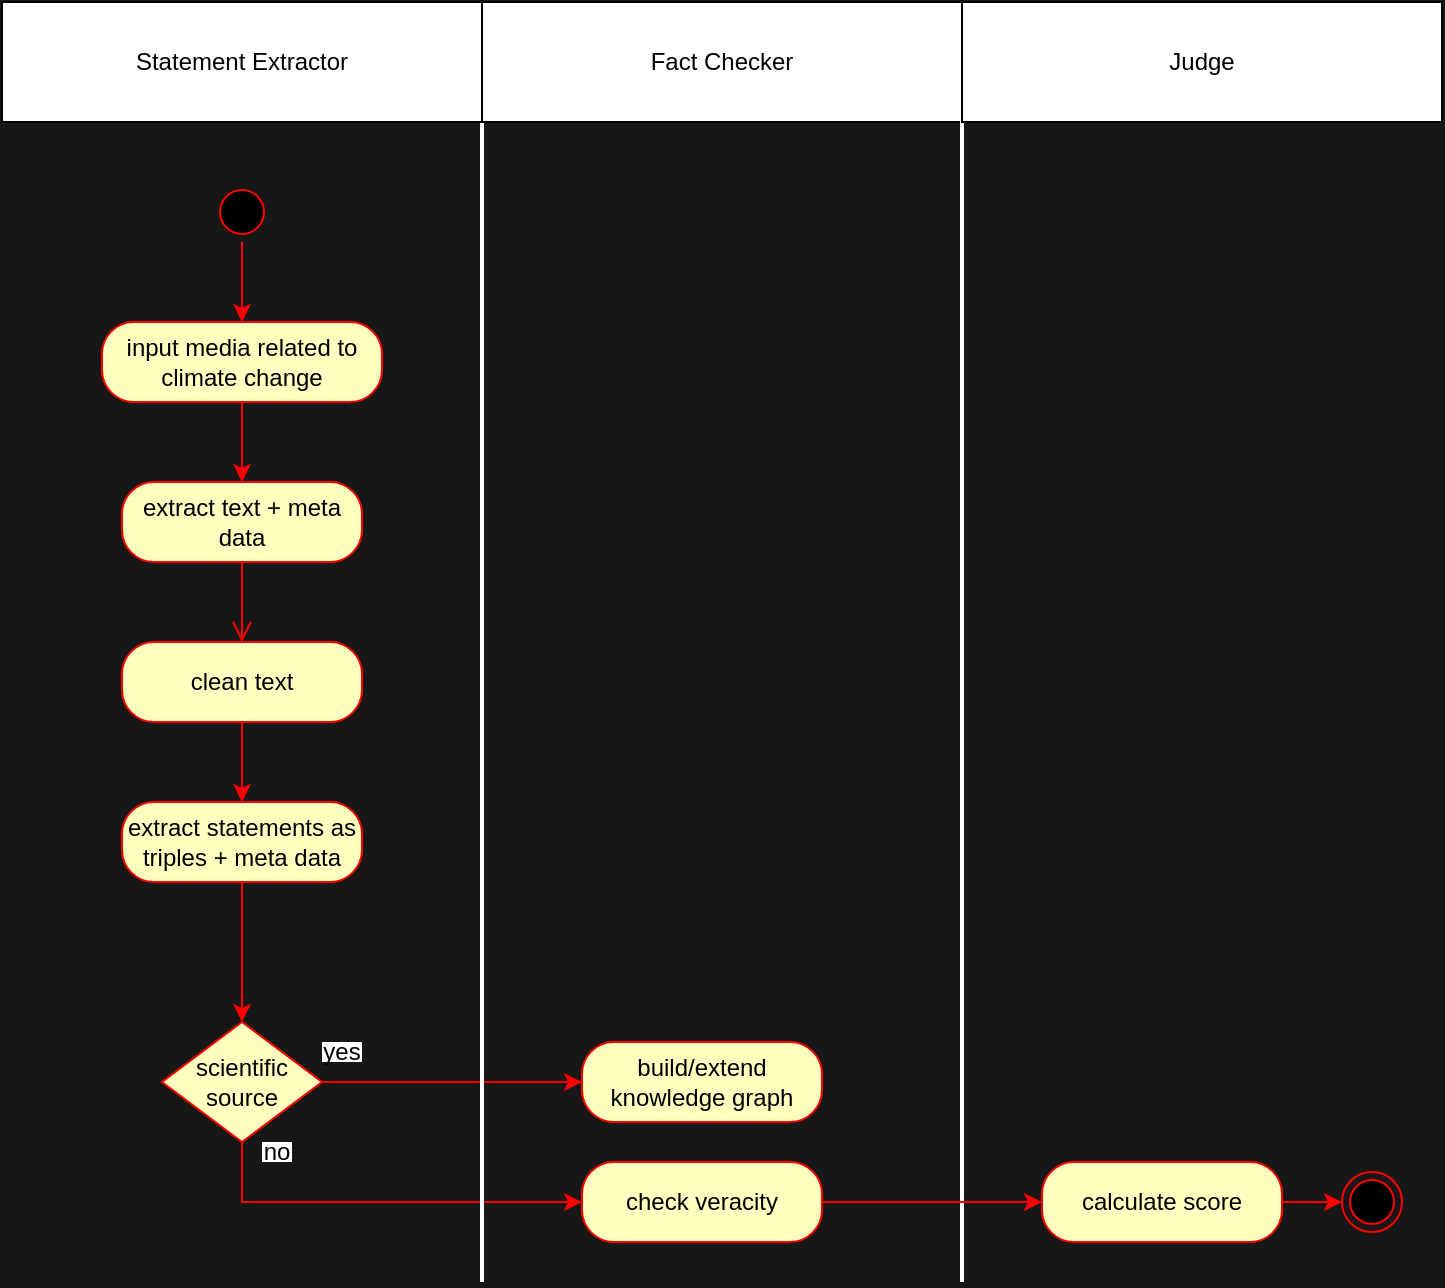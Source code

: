 <mxfile version="22.0.8" type="github" pages="4">
  <diagram name="Page-1" id="6PwL9THuTXQETxezhcvU">
    <mxGraphModel dx="1040" dy="1838" grid="1" gridSize="10" guides="1" tooltips="1" connect="1" arrows="1" fold="1" page="1" pageScale="1" pageWidth="850" pageHeight="1100" background="#171717" math="0" shadow="0">
      <root>
        <mxCell id="0" />
        <mxCell id="1" parent="0" />
        <mxCell id="rBRFKL85ZoXt2RptkA51-22" value="" style="ellipse;html=1;shape=endState;fillColor=#000000;strokeColor=#ff0000;" parent="1" vertex="1">
          <mxGeometry x="670" y="585" width="30" height="30" as="geometry" />
        </mxCell>
        <mxCell id="rBRFKL85ZoXt2RptkA51-33" value="extract text + meta data" style="rounded=1;whiteSpace=wrap;html=1;arcSize=40;fontColor=#000000;fillColor=#ffffc0;strokeColor=#ff0000;" parent="1" vertex="1">
          <mxGeometry x="60" y="240" width="120" height="40" as="geometry" />
        </mxCell>
        <mxCell id="rBRFKL85ZoXt2RptkA51-34" value="" style="edgeStyle=orthogonalEdgeStyle;html=1;verticalAlign=bottom;endArrow=open;endSize=8;strokeColor=#FF0000;rounded=0;entryX=0.5;entryY=0;entryDx=0;entryDy=0;" parent="1" source="rBRFKL85ZoXt2RptkA51-33" target="rBRFKL85ZoXt2RptkA51-35" edge="1">
          <mxGeometry relative="1" as="geometry">
            <mxPoint x="55" y="360" as="targetPoint" />
          </mxGeometry>
        </mxCell>
        <mxCell id="rBRFKL85ZoXt2RptkA51-40" value="" style="edgeStyle=orthogonalEdgeStyle;rounded=0;orthogonalLoop=1;jettySize=auto;html=1;strokeColor=#FF0000;" parent="1" source="rBRFKL85ZoXt2RptkA51-35" target="rBRFKL85ZoXt2RptkA51-39" edge="1">
          <mxGeometry relative="1" as="geometry" />
        </mxCell>
        <mxCell id="rBRFKL85ZoXt2RptkA51-35" value="clean text" style="rounded=1;whiteSpace=wrap;html=1;arcSize=40;fontColor=#000000;fillColor=#ffffc0;strokeColor=#ff0000;" parent="1" vertex="1">
          <mxGeometry x="60" y="320" width="120" height="40" as="geometry" />
        </mxCell>
        <mxCell id="rBRFKL85ZoXt2RptkA51-55" style="edgeStyle=orthogonalEdgeStyle;rounded=0;orthogonalLoop=1;jettySize=auto;html=1;exitX=0.5;exitY=1;exitDx=0;exitDy=0;entryX=0.5;entryY=0;entryDx=0;entryDy=0;strokeColor=#FF0000;" parent="1" source="rBRFKL85ZoXt2RptkA51-39" target="rBRFKL85ZoXt2RptkA51-52" edge="1">
          <mxGeometry relative="1" as="geometry" />
        </mxCell>
        <mxCell id="rBRFKL85ZoXt2RptkA51-39" value="extract statements as triples + meta data" style="rounded=1;whiteSpace=wrap;html=1;arcSize=40;fontColor=#000000;fillColor=#ffffc0;strokeColor=#ff0000;" parent="1" vertex="1">
          <mxGeometry x="60" y="400" width="120" height="40" as="geometry" />
        </mxCell>
        <mxCell id="rBRFKL85ZoXt2RptkA51-81" style="edgeStyle=orthogonalEdgeStyle;rounded=0;orthogonalLoop=1;jettySize=auto;html=1;exitX=0.5;exitY=1;exitDx=0;exitDy=0;entryX=0.5;entryY=0;entryDx=0;entryDy=0;strokeColor=#FF0000;" parent="1" source="rBRFKL85ZoXt2RptkA51-41" target="rBRFKL85ZoXt2RptkA51-72" edge="1">
          <mxGeometry relative="1" as="geometry" />
        </mxCell>
        <mxCell id="rBRFKL85ZoXt2RptkA51-41" value="" style="ellipse;html=1;shape=startState;fillColor=#000000;strokeColor=#ff0000;" parent="1" vertex="1">
          <mxGeometry x="105" y="90" width="30" height="30" as="geometry" />
        </mxCell>
        <mxCell id="rBRFKL85ZoXt2RptkA51-51" value="build/extend knowledge graph" style="rounded=1;whiteSpace=wrap;html=1;arcSize=40;fontColor=#000000;fillColor=#ffffc0;strokeColor=#ff0000;" parent="1" vertex="1">
          <mxGeometry x="290" y="520" width="120" height="40" as="geometry" />
        </mxCell>
        <mxCell id="rBRFKL85ZoXt2RptkA51-74" style="edgeStyle=orthogonalEdgeStyle;rounded=0;orthogonalLoop=1;jettySize=auto;html=1;exitX=0.5;exitY=1;exitDx=0;exitDy=0;entryX=0;entryY=0.5;entryDx=0;entryDy=0;strokeColor=#FF0000;" parent="1" source="rBRFKL85ZoXt2RptkA51-52" target="rBRFKL85ZoXt2RptkA51-69" edge="1">
          <mxGeometry relative="1" as="geometry">
            <mxPoint x="110" y="550" as="sourcePoint" />
            <mxPoint x="280" y="600" as="targetPoint" />
            <Array as="points">
              <mxPoint x="120" y="600" />
            </Array>
          </mxGeometry>
        </mxCell>
        <mxCell id="rBRFKL85ZoXt2RptkA51-88" style="edgeStyle=orthogonalEdgeStyle;rounded=0;orthogonalLoop=1;jettySize=auto;html=1;exitX=1;exitY=0.5;exitDx=0;exitDy=0;entryX=0;entryY=0.5;entryDx=0;entryDy=0;strokeColor=#FF0000;" parent="1" source="rBRFKL85ZoXt2RptkA51-52" target="rBRFKL85ZoXt2RptkA51-51" edge="1">
          <mxGeometry relative="1" as="geometry" />
        </mxCell>
        <mxCell id="rBRFKL85ZoXt2RptkA51-52" value="scientific&lt;br&gt;source" style="rhombus;whiteSpace=wrap;html=1;fontColor=#000000;fillColor=#ffffc0;strokeColor=#ff0000;" parent="1" vertex="1">
          <mxGeometry x="80" y="510" width="80" height="60" as="geometry" />
        </mxCell>
        <mxCell id="rBRFKL85ZoXt2RptkA51-58" value="" style="endArrow=none;html=1;rounded=0;strokeColor=#FFFFFF;strokeWidth=2;" parent="1" edge="1">
          <mxGeometry width="50" height="50" relative="1" as="geometry">
            <mxPoint x="240" y="640" as="sourcePoint" />
            <mxPoint x="240" as="targetPoint" />
          </mxGeometry>
        </mxCell>
        <mxCell id="rBRFKL85ZoXt2RptkA51-59" value="" style="endArrow=none;html=1;rounded=0;strokeColor=#FFFFFF;strokeWidth=2;" parent="1" edge="1">
          <mxGeometry width="50" height="50" relative="1" as="geometry">
            <mxPoint x="600" as="sourcePoint" />
            <mxPoint x="600" as="targetPoint" />
          </mxGeometry>
        </mxCell>
        <mxCell id="rBRFKL85ZoXt2RptkA51-61" value="Statement Extractor" style="rounded=0;whiteSpace=wrap;html=1;" parent="1" vertex="1">
          <mxGeometry width="240" height="60" as="geometry" />
        </mxCell>
        <mxCell id="rBRFKL85ZoXt2RptkA51-64" value="Fact Checker" style="rounded=0;whiteSpace=wrap;html=1;" parent="1" vertex="1">
          <mxGeometry x="240" width="240" height="60" as="geometry" />
        </mxCell>
        <mxCell id="rBRFKL85ZoXt2RptkA51-65" value="" style="endArrow=none;html=1;rounded=0;strokeColor=#FFFFFF;strokeWidth=2;" parent="1" edge="1">
          <mxGeometry width="50" height="50" relative="1" as="geometry">
            <mxPoint x="480" y="640" as="sourcePoint" />
            <mxPoint x="480" y="10" as="targetPoint" />
          </mxGeometry>
        </mxCell>
        <mxCell id="rBRFKL85ZoXt2RptkA51-66" value="Judge" style="rounded=0;whiteSpace=wrap;html=1;" parent="1" vertex="1">
          <mxGeometry x="480" width="240" height="60" as="geometry" />
        </mxCell>
        <mxCell id="rBRFKL85ZoXt2RptkA51-83" style="edgeStyle=orthogonalEdgeStyle;rounded=0;orthogonalLoop=1;jettySize=auto;html=1;exitX=1;exitY=0.5;exitDx=0;exitDy=0;entryX=0;entryY=0.5;entryDx=0;entryDy=0;strokeColor=#FF0000;" parent="1" source="rBRFKL85ZoXt2RptkA51-69" target="rBRFKL85ZoXt2RptkA51-70" edge="1">
          <mxGeometry relative="1" as="geometry" />
        </mxCell>
        <mxCell id="rBRFKL85ZoXt2RptkA51-69" value="check veracity" style="rounded=1;whiteSpace=wrap;html=1;arcSize=40;fontColor=#000000;fillColor=#ffffc0;strokeColor=#ff0000;" parent="1" vertex="1">
          <mxGeometry x="290" y="580" width="120" height="40" as="geometry" />
        </mxCell>
        <mxCell id="rBRFKL85ZoXt2RptkA51-85" style="edgeStyle=orthogonalEdgeStyle;rounded=0;orthogonalLoop=1;jettySize=auto;html=1;exitX=1;exitY=0.5;exitDx=0;exitDy=0;entryX=0;entryY=0.5;entryDx=0;entryDy=0;strokeColor=#FF0000;" parent="1" source="rBRFKL85ZoXt2RptkA51-70" target="rBRFKL85ZoXt2RptkA51-22" edge="1">
          <mxGeometry relative="1" as="geometry" />
        </mxCell>
        <mxCell id="rBRFKL85ZoXt2RptkA51-70" value="calculate score" style="rounded=1;whiteSpace=wrap;html=1;arcSize=40;fontColor=#000000;fillColor=#ffffc0;strokeColor=#ff0000;" parent="1" vertex="1">
          <mxGeometry x="520" y="580" width="120" height="40" as="geometry" />
        </mxCell>
        <mxCell id="rBRFKL85ZoXt2RptkA51-82" style="edgeStyle=orthogonalEdgeStyle;rounded=0;orthogonalLoop=1;jettySize=auto;html=1;exitX=0.5;exitY=1;exitDx=0;exitDy=0;strokeColor=#FF0000;" parent="1" source="rBRFKL85ZoXt2RptkA51-72" target="rBRFKL85ZoXt2RptkA51-33" edge="1">
          <mxGeometry relative="1" as="geometry" />
        </mxCell>
        <mxCell id="rBRFKL85ZoXt2RptkA51-72" value="input media related to climate change" style="rounded=1;whiteSpace=wrap;html=1;arcSize=40;fontColor=#000000;fillColor=#ffffc0;strokeColor=#ff0000;" parent="1" vertex="1">
          <mxGeometry x="50" y="160" width="140" height="40" as="geometry" />
        </mxCell>
        <mxCell id="rBRFKL85ZoXt2RptkA51-75" value="no" style="text;strokeColor=none;align=center;fillColor=default;html=1;verticalAlign=middle;whiteSpace=wrap;rounded=0;" parent="1" vertex="1">
          <mxGeometry x="130" y="570" width="15" height="10" as="geometry" />
        </mxCell>
        <mxCell id="rBRFKL85ZoXt2RptkA51-89" value="yes" style="text;strokeColor=none;align=center;fillColor=default;html=1;verticalAlign=middle;whiteSpace=wrap;rounded=0;" parent="1" vertex="1">
          <mxGeometry x="160" y="520" width="20" height="10" as="geometry" />
        </mxCell>
      </root>
    </mxGraphModel>
  </diagram>
  <diagram id="lGetEMBdmxzdyPr7JEyQ" name="Page-2">
    <mxGraphModel dx="1422" dy="406" grid="1" gridSize="10" guides="1" tooltips="1" connect="1" arrows="1" fold="1" page="1" pageScale="1" pageWidth="850" pageHeight="1100" math="0" shadow="0">
      <root>
        <mxCell id="0" />
        <mxCell id="1" parent="0" />
        <mxCell id="J75YG8kReMQtk5t4Lioj-1" value="Statement Extractor" style="rounded=0;whiteSpace=wrap;html=1;" parent="1" vertex="1">
          <mxGeometry width="240" height="60" as="geometry" />
        </mxCell>
        <mxCell id="8sirWjhKxw8RXFy1vJTU-16" style="edgeStyle=orthogonalEdgeStyle;rounded=0;orthogonalLoop=1;jettySize=auto;html=1;entryX=0.5;entryY=0;entryDx=0;entryDy=0;" parent="1" source="68Im0kqFf3SzICfyjNJN-3" target="8sirWjhKxw8RXFy1vJTU-4" edge="1">
          <mxGeometry relative="1" as="geometry" />
        </mxCell>
        <mxCell id="68Im0kqFf3SzICfyjNJN-3" value="Sentence segmentation" style="rounded=1;whiteSpace=wrap;html=1;arcSize=40;fontColor=#000000;fillColor=#ffffc0;strokeColor=#ff0000;" parent="1" vertex="1">
          <mxGeometry x="60" y="160" width="120" height="40" as="geometry" />
        </mxCell>
        <mxCell id="68Im0kqFf3SzICfyjNJN-5" value="" style="ellipse;html=1;shape=startState;fillColor=#000000;strokeColor=#ff0000;" parent="1" vertex="1">
          <mxGeometry x="105" y="90" width="30" height="30" as="geometry" />
        </mxCell>
        <mxCell id="68Im0kqFf3SzICfyjNJN-6" value="" style="edgeStyle=orthogonalEdgeStyle;html=1;verticalAlign=bottom;endArrow=open;endSize=8;strokeColor=#ff0000;rounded=0;entryX=0.5;entryY=0;entryDx=0;entryDy=0;" parent="1" source="68Im0kqFf3SzICfyjNJN-5" target="68Im0kqFf3SzICfyjNJN-3" edge="1">
          <mxGeometry relative="1" as="geometry">
            <mxPoint x="195" y="210" as="targetPoint" />
          </mxGeometry>
        </mxCell>
        <mxCell id="8sirWjhKxw8RXFy1vJTU-1" value="" style="shape=line;html=1;strokeWidth=6;strokeColor=#ff0000;" parent="1" vertex="1">
          <mxGeometry x="-10" y="620" width="260" height="10" as="geometry" />
        </mxCell>
        <mxCell id="8sirWjhKxw8RXFy1vJTU-4" value="Tokenization" style="rounded=1;whiteSpace=wrap;html=1;arcSize=40;fontColor=#000000;fillColor=#ffffc0;strokeColor=#ff0000;" parent="1" vertex="1">
          <mxGeometry x="60" y="240" width="120" height="40" as="geometry" />
        </mxCell>
        <mxCell id="8sirWjhKxw8RXFy1vJTU-5" value="" style="edgeStyle=orthogonalEdgeStyle;html=1;verticalAlign=bottom;endArrow=open;endSize=8;strokeColor=#ff0000;rounded=0;" parent="1" source="8sirWjhKxw8RXFy1vJTU-4" target="8sirWjhKxw8RXFy1vJTU-10" edge="1">
          <mxGeometry relative="1" as="geometry">
            <mxPoint x="60" y="400" as="targetPoint" />
          </mxGeometry>
        </mxCell>
        <mxCell id="8sirWjhKxw8RXFy1vJTU-6" value="Activity" style="rounded=1;whiteSpace=wrap;html=1;arcSize=40;fontColor=#000000;fillColor=#ffffc0;strokeColor=#ff0000;" parent="1" vertex="1">
          <mxGeometry x="130" y="650" width="120" height="40" as="geometry" />
        </mxCell>
        <mxCell id="8sirWjhKxw8RXFy1vJTU-7" value="" style="edgeStyle=orthogonalEdgeStyle;html=1;verticalAlign=bottom;endArrow=open;endSize=8;strokeColor=#ff0000;rounded=0;exitX=0.5;exitY=1;exitDx=0;exitDy=0;" parent="1" source="8sirWjhKxw8RXFy1vJTU-6" edge="1">
          <mxGeometry relative="1" as="geometry">
            <mxPoint x="380" y="700" as="targetPoint" />
            <mxPoint x="280" y="360" as="sourcePoint" />
          </mxGeometry>
        </mxCell>
        <mxCell id="8sirWjhKxw8RXFy1vJTU-10" value="Acronym expansion" style="rounded=1;whiteSpace=wrap;html=1;arcSize=40;fontColor=#000000;fillColor=#ffffc0;strokeColor=#ff0000;" parent="1" vertex="1">
          <mxGeometry x="60" y="320" width="120" height="40" as="geometry" />
        </mxCell>
        <mxCell id="8sirWjhKxw8RXFy1vJTU-11" value="" style="edgeStyle=orthogonalEdgeStyle;html=1;verticalAlign=bottom;endArrow=open;endSize=8;strokeColor=#ff0000;rounded=0;entryX=0.5;entryY=0;entryDx=0;entryDy=0;" parent="1" source="8sirWjhKxw8RXFy1vJTU-10" target="8sirWjhKxw8RXFy1vJTU-12" edge="1">
          <mxGeometry relative="1" as="geometry">
            <mxPoint x="100" y="520" as="targetPoint" />
          </mxGeometry>
        </mxCell>
        <mxCell id="8sirWjhKxw8RXFy1vJTU-17" style="edgeStyle=orthogonalEdgeStyle;rounded=0;orthogonalLoop=1;jettySize=auto;html=1;exitX=0.5;exitY=1;exitDx=0;exitDy=0;entryX=0.5;entryY=0;entryDx=0;entryDy=0;" parent="1" source="8sirWjhKxw8RXFy1vJTU-12" target="8sirWjhKxw8RXFy1vJTU-13" edge="1">
          <mxGeometry relative="1" as="geometry" />
        </mxCell>
        <mxCell id="8sirWjhKxw8RXFy1vJTU-12" value="Normalisation" style="rounded=1;whiteSpace=wrap;html=1;arcSize=40;fontColor=#000000;fillColor=#ffffc0;strokeColor=#ff0000;" parent="1" vertex="1">
          <mxGeometry x="60" y="400" width="120" height="40" as="geometry" />
        </mxCell>
        <mxCell id="8sirWjhKxw8RXFy1vJTU-18" style="edgeStyle=orthogonalEdgeStyle;rounded=0;orthogonalLoop=1;jettySize=auto;html=1;exitX=0.5;exitY=1;exitDx=0;exitDy=0;entryX=0.5;entryY=0;entryDx=0;entryDy=0;" parent="1" source="8sirWjhKxw8RXFy1vJTU-13" target="8sirWjhKxw8RXFy1vJTU-14" edge="1">
          <mxGeometry relative="1" as="geometry" />
        </mxCell>
        <mxCell id="8sirWjhKxw8RXFy1vJTU-13" value="Multiword identification" style="rounded=1;whiteSpace=wrap;html=1;arcSize=40;fontColor=#000000;fillColor=#ffffc0;strokeColor=#ff0000;" parent="1" vertex="1">
          <mxGeometry x="60" y="485" width="120" height="40" as="geometry" />
        </mxCell>
        <mxCell id="8sirWjhKxw8RXFy1vJTU-14" value="Lemmatization" style="rounded=1;whiteSpace=wrap;html=1;arcSize=40;fontColor=#000000;fillColor=#ffffc0;strokeColor=#ff0000;" parent="1" vertex="1">
          <mxGeometry x="60" y="560" width="120" height="40" as="geometry" />
        </mxCell>
        <mxCell id="8sirWjhKxw8RXFy1vJTU-15" value="Stop words removal" style="rounded=1;whiteSpace=wrap;html=1;arcSize=40;fontColor=#000000;fillColor=#ffffc0;strokeColor=#ff0000;" parent="1" vertex="1">
          <mxGeometry x="-10" y="650" width="120" height="40" as="geometry" />
        </mxCell>
        <mxCell id="8sirWjhKxw8RXFy1vJTU-20" value="" style="ellipse;html=1;shape=startState;fillColor=#000000;strokeColor=#ff0000;" parent="1" vertex="1">
          <mxGeometry x="500" y="100" width="30" height="30" as="geometry" />
        </mxCell>
        <mxCell id="8sirWjhKxw8RXFy1vJTU-21" value="" style="edgeStyle=orthogonalEdgeStyle;html=1;verticalAlign=bottom;endArrow=open;endSize=8;strokeColor=#ff0000;rounded=0;entryX=0.5;entryY=0;entryDx=0;entryDy=0;" parent="1" source="8sirWjhKxw8RXFy1vJTU-20" target="8sirWjhKxw8RXFy1vJTU-22" edge="1">
          <mxGeometry relative="1" as="geometry">
            <mxPoint x="515" y="190" as="targetPoint" />
          </mxGeometry>
        </mxCell>
        <mxCell id="8sirWjhKxw8RXFy1vJTU-22" value="spaCy Doc" style="rounded=1;whiteSpace=wrap;html=1;arcSize=40;fontColor=#000000;fillColor=#ffffc0;strokeColor=#ff0000;" parent="1" vertex="1">
          <mxGeometry x="455" y="160" width="120" height="40" as="geometry" />
        </mxCell>
        <mxCell id="8sirWjhKxw8RXFy1vJTU-23" value="" style="edgeStyle=orthogonalEdgeStyle;html=1;verticalAlign=bottom;endArrow=open;endSize=8;strokeColor=#ff0000;rounded=0;entryX=0.5;entryY=0;entryDx=0;entryDy=0;" parent="1" source="8sirWjhKxw8RXFy1vJTU-22" target="8sirWjhKxw8RXFy1vJTU-24" edge="1">
          <mxGeometry relative="1" as="geometry">
            <mxPoint x="515" y="280" as="targetPoint" />
          </mxGeometry>
        </mxCell>
        <mxCell id="8sirWjhKxw8RXFy1vJTU-24" value="AMR graph&lt;br&gt;(amrlib/penman)" style="rounded=1;whiteSpace=wrap;html=1;arcSize=40;fontColor=#000000;fillColor=#ffffc0;strokeColor=#ff0000;" parent="1" vertex="1">
          <mxGeometry x="455" y="240" width="120" height="40" as="geometry" />
        </mxCell>
        <mxCell id="8sirWjhKxw8RXFy1vJTU-25" value="" style="edgeStyle=orthogonalEdgeStyle;html=1;verticalAlign=bottom;endArrow=open;endSize=8;strokeColor=#ff0000;rounded=0;" parent="1" source="8sirWjhKxw8RXFy1vJTU-24" target="_cR94C4gndOCpzkECiOe-5" edge="1">
          <mxGeometry relative="1" as="geometry">
            <mxPoint x="530" y="410" as="targetPoint" />
          </mxGeometry>
        </mxCell>
        <mxCell id="_cR94C4gndOCpzkECiOe-1" style="edgeStyle=orthogonalEdgeStyle;rounded=0;orthogonalLoop=1;jettySize=auto;html=1;" parent="1" source="8sirWjhKxw8RXFy1vJTU-26" target="_cR94C4gndOCpzkECiOe-2" edge="1">
          <mxGeometry relative="1" as="geometry">
            <mxPoint x="510" y="430" as="targetPoint" />
          </mxGeometry>
        </mxCell>
        <mxCell id="8sirWjhKxw8RXFy1vJTU-26" value="extract Triples with rule based methods" style="rounded=1;whiteSpace=wrap;html=1;arcSize=40;fontColor=#000000;fillColor=#ffffc0;strokeColor=#ff0000;" parent="1" vertex="1">
          <mxGeometry x="455" y="350" width="120" height="40" as="geometry" />
        </mxCell>
        <mxCell id="_cR94C4gndOCpzkECiOe-14" style="edgeStyle=orthogonalEdgeStyle;rounded=0;orthogonalLoop=1;jettySize=auto;html=1;exitX=0.5;exitY=1;exitDx=0;exitDy=0;entryX=0.5;entryY=0;entryDx=0;entryDy=0;" parent="1" source="_cR94C4gndOCpzkECiOe-2" target="_cR94C4gndOCpzkECiOe-10" edge="1">
          <mxGeometry relative="1" as="geometry" />
        </mxCell>
        <mxCell id="_cR94C4gndOCpzkECiOe-2" value="Syntax Verification" style="rounded=1;whiteSpace=wrap;html=1;arcSize=40;fontColor=#000000;fillColor=#ffffc0;strokeColor=#ff0000;" parent="1" vertex="1">
          <mxGeometry x="455" y="445" width="120" height="40" as="geometry" />
        </mxCell>
        <mxCell id="_cR94C4gndOCpzkECiOe-4" value="Graph Construction" style="rounded=1;whiteSpace=wrap;html=1;arcSize=40;fontColor=#000000;fillColor=#ffffc0;strokeColor=#ff0000;" parent="1" vertex="1">
          <mxGeometry x="455" y="580" width="120" height="40" as="geometry" />
        </mxCell>
        <mxCell id="_cR94C4gndOCpzkECiOe-7" style="edgeStyle=orthogonalEdgeStyle;rounded=0;orthogonalLoop=1;jettySize=auto;html=1;exitX=0.75;exitY=0.5;exitDx=0;exitDy=0;exitPerimeter=0;entryX=0.5;entryY=0;entryDx=0;entryDy=0;" parent="1" source="_cR94C4gndOCpzkECiOe-5" target="_cR94C4gndOCpzkECiOe-8" edge="1">
          <mxGeometry relative="1" as="geometry">
            <mxPoint x="780" y="390" as="targetPoint" />
          </mxGeometry>
        </mxCell>
        <mxCell id="_cR94C4gndOCpzkECiOe-5" value="" style="shape=line;html=1;strokeWidth=6;strokeColor=#ff0000;" parent="1" vertex="1">
          <mxGeometry x="530" y="310" width="200" height="10" as="geometry" />
        </mxCell>
        <mxCell id="_cR94C4gndOCpzkECiOe-6" value="" style="edgeStyle=orthogonalEdgeStyle;html=1;verticalAlign=bottom;endArrow=open;endSize=8;strokeColor=#ff0000;rounded=0;exitX=0.25;exitY=0.5;exitDx=0;exitDy=0;exitPerimeter=0;" parent="1" source="_cR94C4gndOCpzkECiOe-5" target="8sirWjhKxw8RXFy1vJTU-26" edge="1">
          <mxGeometry relative="1" as="geometry">
            <mxPoint x="630" y="390" as="targetPoint" />
          </mxGeometry>
        </mxCell>
        <mxCell id="_cR94C4gndOCpzkECiOe-8" value="evaluate clearness" style="rounded=1;whiteSpace=wrap;html=1;arcSize=40;fontColor=#000000;fillColor=#ffffc0;strokeColor=#ff0000;" parent="1" vertex="1">
          <mxGeometry x="670" y="385" width="120" height="40" as="geometry" />
        </mxCell>
        <mxCell id="_cR94C4gndOCpzkECiOe-9" value="" style="edgeStyle=orthogonalEdgeStyle;html=1;verticalAlign=bottom;endArrow=open;endSize=8;strokeColor=#ff0000;rounded=0;exitX=0.5;exitY=1;exitDx=0;exitDy=0;entryX=0.5;entryY=0;entryDx=0;entryDy=0;" parent="1" source="_cR94C4gndOCpzkECiOe-8" target="_cR94C4gndOCpzkECiOe-16" edge="1">
          <mxGeometry relative="1" as="geometry">
            <mxPoint x="860" y="530" as="targetPoint" />
          </mxGeometry>
        </mxCell>
        <mxCell id="_cR94C4gndOCpzkECiOe-10" value="scientific" style="rhombus;whiteSpace=wrap;html=1;fontColor=#000000;fillColor=#ffffc0;strokeColor=#ff0000;" parent="1" vertex="1">
          <mxGeometry x="550" y="510" width="80" height="40" as="geometry" />
        </mxCell>
        <mxCell id="_cR94C4gndOCpzkECiOe-11" value="no" style="edgeStyle=orthogonalEdgeStyle;html=1;align=left;verticalAlign=bottom;endArrow=open;endSize=8;strokeColor=#ff0000;rounded=0;" parent="1" source="_cR94C4gndOCpzkECiOe-10" target="_cR94C4gndOCpzkECiOe-16" edge="1">
          <mxGeometry x="-1" relative="1" as="geometry">
            <mxPoint x="770" y="510" as="targetPoint" />
          </mxGeometry>
        </mxCell>
        <mxCell id="_cR94C4gndOCpzkECiOe-12" value="yes" style="edgeStyle=orthogonalEdgeStyle;html=1;align=left;verticalAlign=top;endArrow=open;endSize=8;strokeColor=#ff0000;rounded=0;" parent="1" source="_cR94C4gndOCpzkECiOe-10" target="_cR94C4gndOCpzkECiOe-4" edge="1">
          <mxGeometry x="-1" relative="1" as="geometry">
            <mxPoint x="630" y="590" as="targetPoint" />
          </mxGeometry>
        </mxCell>
        <mxCell id="_cR94C4gndOCpzkECiOe-15" value="" style="ellipse;html=1;shape=endState;fillColor=#000000;strokeColor=#ff0000;" parent="1" vertex="1">
          <mxGeometry x="795" y="640" width="30" height="30" as="geometry" />
        </mxCell>
        <mxCell id="_cR94C4gndOCpzkECiOe-16" value="judge" style="rounded=1;whiteSpace=wrap;html=1;arcSize=40;fontColor=#000000;fillColor=#ffffc0;strokeColor=#ff0000;" parent="1" vertex="1">
          <mxGeometry x="750" y="540" width="120" height="40" as="geometry" />
        </mxCell>
        <mxCell id="_cR94C4gndOCpzkECiOe-17" value="" style="edgeStyle=orthogonalEdgeStyle;html=1;verticalAlign=bottom;endArrow=open;endSize=8;strokeColor=#ff0000;rounded=0;entryX=0.5;entryY=0;entryDx=0;entryDy=0;" parent="1" source="_cR94C4gndOCpzkECiOe-16" target="_cR94C4gndOCpzkECiOe-15" edge="1">
          <mxGeometry relative="1" as="geometry">
            <mxPoint x="810" y="640" as="targetPoint" />
          </mxGeometry>
        </mxCell>
      </root>
    </mxGraphModel>
  </diagram>
  <diagram id="BlcRggFZxwY1cQ-W1dDD" name="Page-3">
    <mxGraphModel dx="1422" dy="406" grid="1" gridSize="10" guides="1" tooltips="1" connect="1" arrows="1" fold="1" page="1" pageScale="1" pageWidth="850" pageHeight="1100" math="0" shadow="0">
      <root>
        <mxCell id="0" />
        <mxCell id="1" parent="0" />
        <mxCell id="MUWyjPWAng2z1AEOCOZ0-1" value="" style="ellipse;html=1;shape=startState;fillColor=#000000;strokeColor=#ff0000;" vertex="1" parent="1">
          <mxGeometry x="70" y="20" width="30" height="30" as="geometry" />
        </mxCell>
        <mxCell id="MUWyjPWAng2z1AEOCOZ0-2" value="" style="edgeStyle=orthogonalEdgeStyle;html=1;verticalAlign=bottom;endArrow=open;endSize=8;strokeColor=#ff0000;rounded=0;entryX=0.5;entryY=0;entryDx=0;entryDy=0;" edge="1" source="MUWyjPWAng2z1AEOCOZ0-1" parent="1" target="MUWyjPWAng2z1AEOCOZ0-3">
          <mxGeometry relative="1" as="geometry">
            <mxPoint x="85" y="100" as="targetPoint" />
          </mxGeometry>
        </mxCell>
        <mxCell id="MUWyjPWAng2z1AEOCOZ0-3" value="collect input" style="rounded=1;whiteSpace=wrap;html=1;arcSize=40;fontColor=#000000;fillColor=#ffffc0;strokeColor=#ff0000;" vertex="1" parent="1">
          <mxGeometry x="25" y="80" width="120" height="40" as="geometry" />
        </mxCell>
        <mxCell id="MUWyjPWAng2z1AEOCOZ0-4" value="" style="edgeStyle=orthogonalEdgeStyle;html=1;verticalAlign=bottom;endArrow=open;endSize=8;strokeColor=#ff0000;rounded=0;entryX=0.5;entryY=0;entryDx=0;entryDy=0;" edge="1" source="MUWyjPWAng2z1AEOCOZ0-3" parent="1" target="MUWyjPWAng2z1AEOCOZ0-5">
          <mxGeometry relative="1" as="geometry">
            <mxPoint x="220" y="120" as="targetPoint" />
            <Array as="points" />
          </mxGeometry>
        </mxCell>
        <mxCell id="MUWyjPWAng2z1AEOCOZ0-5" value="extract statements (as Triples)" style="rounded=1;whiteSpace=wrap;html=1;arcSize=40;fontColor=#000000;fillColor=#ffffc0;strokeColor=#ff0000;" vertex="1" parent="1">
          <mxGeometry x="25" y="160" width="120" height="40" as="geometry" />
        </mxCell>
        <mxCell id="MUWyjPWAng2z1AEOCOZ0-6" value="" style="edgeStyle=orthogonalEdgeStyle;html=1;verticalAlign=bottom;endArrow=open;endSize=8;strokeColor=#ff0000;rounded=0;entryX=0.5;entryY=0;entryDx=0;entryDy=0;" edge="1" source="MUWyjPWAng2z1AEOCOZ0-5" parent="1" target="3irab1ds5U_La-Tl042f-6">
          <mxGeometry relative="1" as="geometry">
            <mxPoint x="85" y="320" as="targetPoint" />
          </mxGeometry>
        </mxCell>
        <mxCell id="3irab1ds5U_La-Tl042f-1" value="check veracity" style="rounded=1;whiteSpace=wrap;html=1;arcSize=40;fontColor=#000000;fillColor=#ffffc0;strokeColor=#ff0000;" vertex="1" parent="1">
          <mxGeometry x="145" y="270" width="120" height="40" as="geometry" />
        </mxCell>
        <mxCell id="3irab1ds5U_La-Tl042f-2" value="" style="edgeStyle=orthogonalEdgeStyle;html=1;verticalAlign=bottom;endArrow=open;endSize=8;strokeColor=#ff0000;rounded=0;entryX=1;entryY=0.5;entryDx=0;entryDy=0;exitX=0.5;exitY=1;exitDx=0;exitDy=0;" edge="1" source="3irab1ds5U_La-Tl042f-1" parent="1" target="3irab1ds5U_La-Tl042f-9">
          <mxGeometry relative="1" as="geometry">
            <mxPoint x="100" y="440" as="targetPoint" />
          </mxGeometry>
        </mxCell>
        <mxCell id="3irab1ds5U_La-Tl042f-3" value="calculate Score" style="rounded=1;whiteSpace=wrap;html=1;arcSize=40;fontColor=#000000;fillColor=#ffffc0;strokeColor=#ff0000;" vertex="1" parent="1">
          <mxGeometry x="25" y="400" width="120" height="40" as="geometry" />
        </mxCell>
        <mxCell id="3irab1ds5U_La-Tl042f-4" value="" style="edgeStyle=orthogonalEdgeStyle;html=1;verticalAlign=bottom;endArrow=open;endSize=8;strokeColor=#ff0000;rounded=0;entryX=0.5;entryY=0;entryDx=0;entryDy=0;" edge="1" source="3irab1ds5U_La-Tl042f-3" parent="1" target="3irab1ds5U_La-Tl042f-5">
          <mxGeometry relative="1" as="geometry">
            <mxPoint x="100" y="550" as="targetPoint" />
          </mxGeometry>
        </mxCell>
        <mxCell id="3irab1ds5U_La-Tl042f-5" value="" style="ellipse;html=1;shape=endState;fillColor=#000000;strokeColor=#ff0000;" vertex="1" parent="1">
          <mxGeometry x="70" y="480" width="30" height="30" as="geometry" />
        </mxCell>
        <mxCell id="3irab1ds5U_La-Tl042f-6" value="scientific" style="rhombus;whiteSpace=wrap;html=1;fontColor=#000000;fillColor=#ffffc0;strokeColor=#ff0000;" vertex="1" parent="1">
          <mxGeometry x="45" y="230" width="80" height="40" as="geometry" />
        </mxCell>
        <mxCell id="3irab1ds5U_La-Tl042f-7" value="no" style="edgeStyle=orthogonalEdgeStyle;html=1;align=left;verticalAlign=bottom;endArrow=open;endSize=8;strokeColor=#ff0000;rounded=0;entryX=0.5;entryY=0;entryDx=0;entryDy=0;" edge="1" source="3irab1ds5U_La-Tl042f-6" parent="1" target="3irab1ds5U_La-Tl042f-1">
          <mxGeometry x="-1" relative="1" as="geometry">
            <mxPoint x="380" y="200" as="targetPoint" />
          </mxGeometry>
        </mxCell>
        <mxCell id="3irab1ds5U_La-Tl042f-8" value="yes" style="edgeStyle=orthogonalEdgeStyle;html=1;align=left;verticalAlign=top;endArrow=open;endSize=8;strokeColor=#ff0000;rounded=0;entryX=0.5;entryY=0;entryDx=0;entryDy=0;exitX=0;exitY=0.5;exitDx=0;exitDy=0;" edge="1" source="3irab1ds5U_La-Tl042f-6" parent="1" target="3irab1ds5U_La-Tl042f-13">
          <mxGeometry x="-1" relative="1" as="geometry">
            <mxPoint x="10" y="300" as="targetPoint" />
          </mxGeometry>
        </mxCell>
        <mxCell id="3irab1ds5U_La-Tl042f-12" style="edgeStyle=orthogonalEdgeStyle;rounded=0;orthogonalLoop=1;jettySize=auto;html=1;exitX=0.5;exitY=1;exitDx=0;exitDy=0;entryX=0.5;entryY=0;entryDx=0;entryDy=0;strokeColor=#FF0000;" edge="1" parent="1" source="3irab1ds5U_La-Tl042f-9" target="3irab1ds5U_La-Tl042f-3">
          <mxGeometry relative="1" as="geometry" />
        </mxCell>
        <mxCell id="3irab1ds5U_La-Tl042f-9" value="" style="rhombus;whiteSpace=wrap;html=1;fontColor=#000000;fillColor=#ffffc0;strokeColor=#ff0000;" vertex="1" parent="1">
          <mxGeometry x="45" y="320" width="80" height="40" as="geometry" />
        </mxCell>
        <mxCell id="3irab1ds5U_La-Tl042f-14" style="edgeStyle=orthogonalEdgeStyle;rounded=0;orthogonalLoop=1;jettySize=auto;html=1;entryX=0;entryY=0.5;entryDx=0;entryDy=0;exitX=0.5;exitY=1;exitDx=0;exitDy=0;strokeColor=#FF0000;" edge="1" parent="1" source="3irab1ds5U_La-Tl042f-13" target="3irab1ds5U_La-Tl042f-9">
          <mxGeometry relative="1" as="geometry">
            <mxPoint x="-10" y="360" as="targetPoint" />
          </mxGeometry>
        </mxCell>
        <mxCell id="3irab1ds5U_La-Tl042f-13" value="extend knowledge graph" style="rounded=1;whiteSpace=wrap;html=1;arcSize=40;fontColor=#000000;fillColor=#ffffc0;strokeColor=#ff0000;" vertex="1" parent="1">
          <mxGeometry x="-100" y="270" width="120" height="40" as="geometry" />
        </mxCell>
      </root>
    </mxGraphModel>
  </diagram>
  <diagram id="gtnPIb0IKFCEqxQ6FQxN" name="Page-4">
    <mxGraphModel dx="477" dy="338" grid="1" gridSize="10" guides="1" tooltips="1" connect="1" arrows="1" fold="1" page="1" pageScale="1" pageWidth="850" pageHeight="1100" math="0" shadow="0">
      <root>
        <mxCell id="0" />
        <mxCell id="1" parent="0" />
        <mxCell id="IEnvXrY0REeUTHOqpT4x-3" value="collect input" style="shape=umlFrame;whiteSpace=wrap;html=1;pointerEvents=0;" vertex="1" parent="1">
          <mxGeometry x="60" y="210" width="760" height="390" as="geometry" />
        </mxCell>
        <mxCell id="IEnvXrY0REeUTHOqpT4x-4" value="" style="ellipse;html=1;shape=startState;fillColor=#000000;strokeColor=#ff0000;" vertex="1" parent="1">
          <mxGeometry x="225" y="220" width="30" height="30" as="geometry" />
        </mxCell>
        <mxCell id="IEnvXrY0REeUTHOqpT4x-6" value="" style="line;strokeWidth=1;fillColor=none;align=left;verticalAlign=middle;spacingTop=-1;spacingLeft=3;spacingRight=3;rotatable=0;labelPosition=right;points=[];portConstraint=eastwest;strokeColor=inherit;direction=south;" vertex="1" parent="1">
          <mxGeometry x="417" y="210" width="8" height="390" as="geometry" />
        </mxCell>
        <mxCell id="IEnvXrY0REeUTHOqpT4x-7" value="simple approach" style="text;align=center;fontStyle=1;verticalAlign=middle;spacingLeft=3;spacingRight=3;strokeColor=none;rotatable=0;points=[[0,0.5],[1,0.5]];portConstraint=eastwest;html=1;" vertex="1" parent="1">
          <mxGeometry x="310" y="210" width="80" height="26" as="geometry" />
        </mxCell>
        <mxCell id="IEnvXrY0REeUTHOqpT4x-8" value="vision" style="text;align=center;fontStyle=1;verticalAlign=middle;spacingLeft=3;spacingRight=3;strokeColor=none;rotatable=0;points=[[0,0.5],[1,0.5]];portConstraint=eastwest;html=1;" vertex="1" parent="1">
          <mxGeometry x="420" y="210" width="80" height="26" as="geometry" />
        </mxCell>
        <mxCell id="IEnvXrY0REeUTHOqpT4x-9" value="hand picked scientific sources (IPCC)" style="rounded=1;whiteSpace=wrap;html=1;arcSize=40;fontColor=#000000;fillColor=#ffffc0;strokeColor=#ff0000;" vertex="1" parent="1">
          <mxGeometry x="80" y="320" width="120" height="40" as="geometry" />
        </mxCell>
        <mxCell id="IEnvXrY0REeUTHOqpT4x-13" value="" style="shape=line;html=1;strokeWidth=6;strokeColor=#ff0000;" vertex="1" parent="1">
          <mxGeometry x="120" y="400" width="240" height="10" as="geometry" />
        </mxCell>
        <mxCell id="IEnvXrY0REeUTHOqpT4x-20" style="edgeStyle=orthogonalEdgeStyle;rounded=0;orthogonalLoop=1;jettySize=auto;html=1;exitX=0;exitY=0.5;exitDx=0;exitDy=0;exitPerimeter=0;strokeColor=#FF0000;" edge="1" parent="1" source="IEnvXrY0REeUTHOqpT4x-15" target="IEnvXrY0REeUTHOqpT4x-9">
          <mxGeometry relative="1" as="geometry">
            <Array as="points">
              <mxPoint x="140" y="290" />
              <mxPoint x="140" y="290" />
            </Array>
          </mxGeometry>
        </mxCell>
        <mxCell id="IEnvXrY0REeUTHOqpT4x-21" style="edgeStyle=orthogonalEdgeStyle;rounded=0;orthogonalLoop=1;jettySize=auto;html=1;exitX=1;exitY=0.5;exitDx=0;exitDy=0;exitPerimeter=0;entryX=0.5;entryY=0;entryDx=0;entryDy=0;strokeColor=#FF0000;" edge="1" parent="1" source="IEnvXrY0REeUTHOqpT4x-15" target="IEnvXrY0REeUTHOqpT4x-19">
          <mxGeometry relative="1" as="geometry">
            <Array as="points">
              <mxPoint x="340" y="290" />
              <mxPoint x="340" y="290" />
            </Array>
          </mxGeometry>
        </mxCell>
        <mxCell id="IEnvXrY0REeUTHOqpT4x-15" value="" style="shape=line;html=1;strokeWidth=6;strokeColor=#ff0000;" vertex="1" parent="1">
          <mxGeometry x="120" y="270" width="240" height="10" as="geometry" />
        </mxCell>
        <mxCell id="IEnvXrY0REeUTHOqpT4x-18" style="edgeStyle=orthogonalEdgeStyle;rounded=0;orthogonalLoop=1;jettySize=auto;html=1;exitX=0.5;exitY=1;exitDx=0;exitDy=0;strokeColor=#FF0000;" edge="1" parent="1" source="IEnvXrY0REeUTHOqpT4x-4">
          <mxGeometry relative="1" as="geometry">
            <mxPoint x="241" y="270" as="targetPoint" />
          </mxGeometry>
        </mxCell>
        <mxCell id="IEnvXrY0REeUTHOqpT4x-19" value="hand picked media" style="rounded=1;whiteSpace=wrap;html=1;arcSize=40;fontColor=#000000;fillColor=#ffffc0;strokeColor=#ff0000;" vertex="1" parent="1">
          <mxGeometry x="280" y="320" width="120" height="40" as="geometry" />
        </mxCell>
        <mxCell id="IEnvXrY0REeUTHOqpT4x-22" style="edgeStyle=orthogonalEdgeStyle;rounded=0;orthogonalLoop=1;jettySize=auto;html=1;exitX=0.5;exitY=1;exitDx=0;exitDy=0;strokeColor=#FF0000;" edge="1" parent="1" source="IEnvXrY0REeUTHOqpT4x-19">
          <mxGeometry relative="1" as="geometry">
            <mxPoint x="340" y="400" as="targetPoint" />
            <Array as="points">
              <mxPoint x="340" y="400" />
              <mxPoint x="340" y="400" />
            </Array>
          </mxGeometry>
        </mxCell>
        <mxCell id="IEnvXrY0REeUTHOqpT4x-24" value="" style="ellipse;html=1;shape=endState;fillColor=#000000;strokeColor=#ff0000;" vertex="1" parent="1">
          <mxGeometry x="225" y="520" width="30" height="30" as="geometry" />
        </mxCell>
        <mxCell id="IEnvXrY0REeUTHOqpT4x-25" value="" style="ellipse;html=1;shape=startState;fillColor=#000000;strokeColor=#ff0000;" vertex="1" parent="1">
          <mxGeometry x="605" y="220" width="30" height="30" as="geometry" />
        </mxCell>
        <mxCell id="IEnvXrY0REeUTHOqpT4x-38" style="edgeStyle=orthogonalEdgeStyle;rounded=0;orthogonalLoop=1;jettySize=auto;html=1;exitX=0.5;exitY=1;exitDx=0;exitDy=0;entryX=0.5;entryY=0;entryDx=0;entryDy=0;strokeColor=#FF0000;" edge="1" parent="1" source="IEnvXrY0REeUTHOqpT4x-26" target="IEnvXrY0REeUTHOqpT4x-36">
          <mxGeometry relative="1" as="geometry" />
        </mxCell>
        <mxCell id="IEnvXrY0REeUTHOqpT4x-26" value="automatic collection of papers with domain specific keywords" style="rounded=1;whiteSpace=wrap;html=1;arcSize=40;fontColor=#000000;fillColor=#ffffc0;strokeColor=#ff0000;" vertex="1" parent="1">
          <mxGeometry x="440" y="320" width="120" height="60" as="geometry" />
        </mxCell>
        <mxCell id="IEnvXrY0REeUTHOqpT4x-27" style="edgeStyle=orthogonalEdgeStyle;rounded=0;orthogonalLoop=1;jettySize=auto;html=1;exitX=0.077;exitY=0.45;exitDx=0;exitDy=0;exitPerimeter=0;strokeColor=#FF0000;entryX=0.5;entryY=0;entryDx=0;entryDy=0;" edge="1" parent="1" source="IEnvXrY0REeUTHOqpT4x-29" target="IEnvXrY0REeUTHOqpT4x-26">
          <mxGeometry relative="1" as="geometry">
            <Array as="points">
              <mxPoint x="500" y="275" />
            </Array>
          </mxGeometry>
        </mxCell>
        <mxCell id="IEnvXrY0REeUTHOqpT4x-28" style="edgeStyle=orthogonalEdgeStyle;rounded=0;orthogonalLoop=1;jettySize=auto;html=1;exitX=0.78;exitY=0.75;exitDx=0;exitDy=0;exitPerimeter=0;entryX=0.5;entryY=0;entryDx=0;entryDy=0;strokeColor=#FF0000;" edge="1" parent="1" source="IEnvXrY0REeUTHOqpT4x-29" target="IEnvXrY0REeUTHOqpT4x-30">
          <mxGeometry relative="1" as="geometry">
            <Array as="points">
              <mxPoint x="700" y="278" />
            </Array>
          </mxGeometry>
        </mxCell>
        <mxCell id="IEnvXrY0REeUTHOqpT4x-29" value="" style="shape=line;html=1;strokeWidth=6;strokeColor=#ff0000;" vertex="1" parent="1">
          <mxGeometry x="480" y="270" width="280" height="10" as="geometry" />
        </mxCell>
        <mxCell id="IEnvXrY0REeUTHOqpT4x-35" style="edgeStyle=orthogonalEdgeStyle;rounded=0;orthogonalLoop=1;jettySize=auto;html=1;exitX=0.5;exitY=1;exitDx=0;exitDy=0;strokeColor=#FF0000;" edge="1" parent="1" source="IEnvXrY0REeUTHOqpT4x-30" target="IEnvXrY0REeUTHOqpT4x-34">
          <mxGeometry relative="1" as="geometry" />
        </mxCell>
        <mxCell id="IEnvXrY0REeUTHOqpT4x-30" value="automatic collection of every media in all languages (breaking news, bills, trending social media posts, popular video essays, podcasts)" style="rounded=1;whiteSpace=wrap;html=1;arcSize=40;fontColor=#000000;fillColor=#ffffc0;strokeColor=#ff0000;" vertex="1" parent="1">
          <mxGeometry x="600" y="320" width="200" height="80" as="geometry" />
        </mxCell>
        <mxCell id="IEnvXrY0REeUTHOqpT4x-31" style="edgeStyle=orthogonalEdgeStyle;rounded=0;orthogonalLoop=1;jettySize=auto;html=1;exitX=0.5;exitY=1;exitDx=0;exitDy=0;entryX=0.083;entryY=0.1;entryDx=0;entryDy=0;entryPerimeter=0;strokeColor=#FF0000;" edge="1" parent="1" source="IEnvXrY0REeUTHOqpT4x-9" target="IEnvXrY0REeUTHOqpT4x-13">
          <mxGeometry relative="1" as="geometry" />
        </mxCell>
        <mxCell id="IEnvXrY0REeUTHOqpT4x-32" style="edgeStyle=orthogonalEdgeStyle;rounded=0;orthogonalLoop=1;jettySize=auto;html=1;entryX=0.5;entryY=0;entryDx=0;entryDy=0;strokeColor=#FF0000;" edge="1" parent="1" source="IEnvXrY0REeUTHOqpT4x-13" target="3_NpWNyy-j-6DP69ZQLC-1">
          <mxGeometry relative="1" as="geometry" />
        </mxCell>
        <mxCell id="IEnvXrY0REeUTHOqpT4x-33" style="edgeStyle=orthogonalEdgeStyle;rounded=0;orthogonalLoop=1;jettySize=auto;html=1;exitX=0.5;exitY=1;exitDx=0;exitDy=0;entryX=0.506;entryY=0.2;entryDx=0;entryDy=0;entryPerimeter=0;strokeColor=#FF0000;" edge="1" parent="1" source="IEnvXrY0REeUTHOqpT4x-25" target="IEnvXrY0REeUTHOqpT4x-29">
          <mxGeometry relative="1" as="geometry" />
        </mxCell>
        <mxCell id="IEnvXrY0REeUTHOqpT4x-34" value="automatic collection of cited sources" style="rounded=1;whiteSpace=wrap;html=1;arcSize=40;fontColor=#000000;fillColor=#ffffc0;strokeColor=#ff0000;" vertex="1" parent="1">
          <mxGeometry x="640" y="435" width="120" height="40" as="geometry" />
        </mxCell>
        <mxCell id="IEnvXrY0REeUTHOqpT4x-36" value="automatic collection of related treaties (paris agreement, kyoto protocol, etc.)" style="rounded=1;whiteSpace=wrap;html=1;arcSize=40;fontColor=#000000;fillColor=#ffffc0;strokeColor=#ff0000;" vertex="1" parent="1">
          <mxGeometry x="440" y="405" width="120" height="75" as="geometry" />
        </mxCell>
        <mxCell id="IEnvXrY0REeUTHOqpT4x-39" value="" style="shape=line;html=1;strokeWidth=6;strokeColor=#ff0000;" vertex="1" parent="1">
          <mxGeometry x="480" y="290" width="280" height="460" as="geometry" />
        </mxCell>
        <mxCell id="IEnvXrY0REeUTHOqpT4x-40" style="edgeStyle=orthogonalEdgeStyle;rounded=0;orthogonalLoop=1;jettySize=auto;html=1;exitX=0.5;exitY=1;exitDx=0;exitDy=0;strokeColor=#FF0000;entryX=0.789;entryY=0.492;entryDx=0;entryDy=0;entryPerimeter=0;" edge="1" parent="1" source="IEnvXrY0REeUTHOqpT4x-34" target="IEnvXrY0REeUTHOqpT4x-39">
          <mxGeometry relative="1" as="geometry">
            <mxPoint x="700" y="510" as="targetPoint" />
            <Array as="points" />
          </mxGeometry>
        </mxCell>
        <mxCell id="IEnvXrY0REeUTHOqpT4x-41" style="edgeStyle=orthogonalEdgeStyle;rounded=0;orthogonalLoop=1;jettySize=auto;html=1;exitX=0.5;exitY=1;exitDx=0;exitDy=0;entryX=0.083;entryY=0.491;entryDx=0;entryDy=0;entryPerimeter=0;strokeColor=#FF0000;" edge="1" parent="1" source="IEnvXrY0REeUTHOqpT4x-36" target="IEnvXrY0REeUTHOqpT4x-39">
          <mxGeometry relative="1" as="geometry">
            <mxPoint x="500" y="510" as="targetPoint" />
          </mxGeometry>
        </mxCell>
        <mxCell id="IEnvXrY0REeUTHOqpT4x-42" value="" style="ellipse;html=1;shape=endState;fillColor=#000000;strokeColor=#ff0000;" vertex="1" parent="1">
          <mxGeometry x="605" y="550" width="30" height="30" as="geometry" />
        </mxCell>
        <mxCell id="IEnvXrY0REeUTHOqpT4x-44" style="edgeStyle=orthogonalEdgeStyle;rounded=0;orthogonalLoop=1;jettySize=auto;html=1;entryX=0.5;entryY=0;entryDx=0;entryDy=0;strokeColor=#FF0000;" edge="1" parent="1" target="IEnvXrY0REeUTHOqpT4x-42">
          <mxGeometry relative="1" as="geometry">
            <mxPoint x="619" y="520" as="sourcePoint" />
            <mxPoint x="621.5" y="550" as="targetPoint" />
          </mxGeometry>
        </mxCell>
        <mxCell id="3_NpWNyy-j-6DP69ZQLC-3" style="edgeStyle=orthogonalEdgeStyle;rounded=0;orthogonalLoop=1;jettySize=auto;html=1;exitX=0.5;exitY=1;exitDx=0;exitDy=0;entryX=0.5;entryY=0;entryDx=0;entryDy=0;strokeColor=#FF0000;" edge="1" parent="1" source="3_NpWNyy-j-6DP69ZQLC-1" target="IEnvXrY0REeUTHOqpT4x-24">
          <mxGeometry relative="1" as="geometry" />
        </mxCell>
        <mxCell id="3_NpWNyy-j-6DP69ZQLC-1" value="download to folder" style="rounded=1;whiteSpace=wrap;html=1;arcSize=40;fontColor=#000000;fillColor=#ffffc0;strokeColor=#ff0000;" vertex="1" parent="1">
          <mxGeometry x="180" y="440" width="120" height="40" as="geometry" />
        </mxCell>
      </root>
    </mxGraphModel>
  </diagram>
</mxfile>
